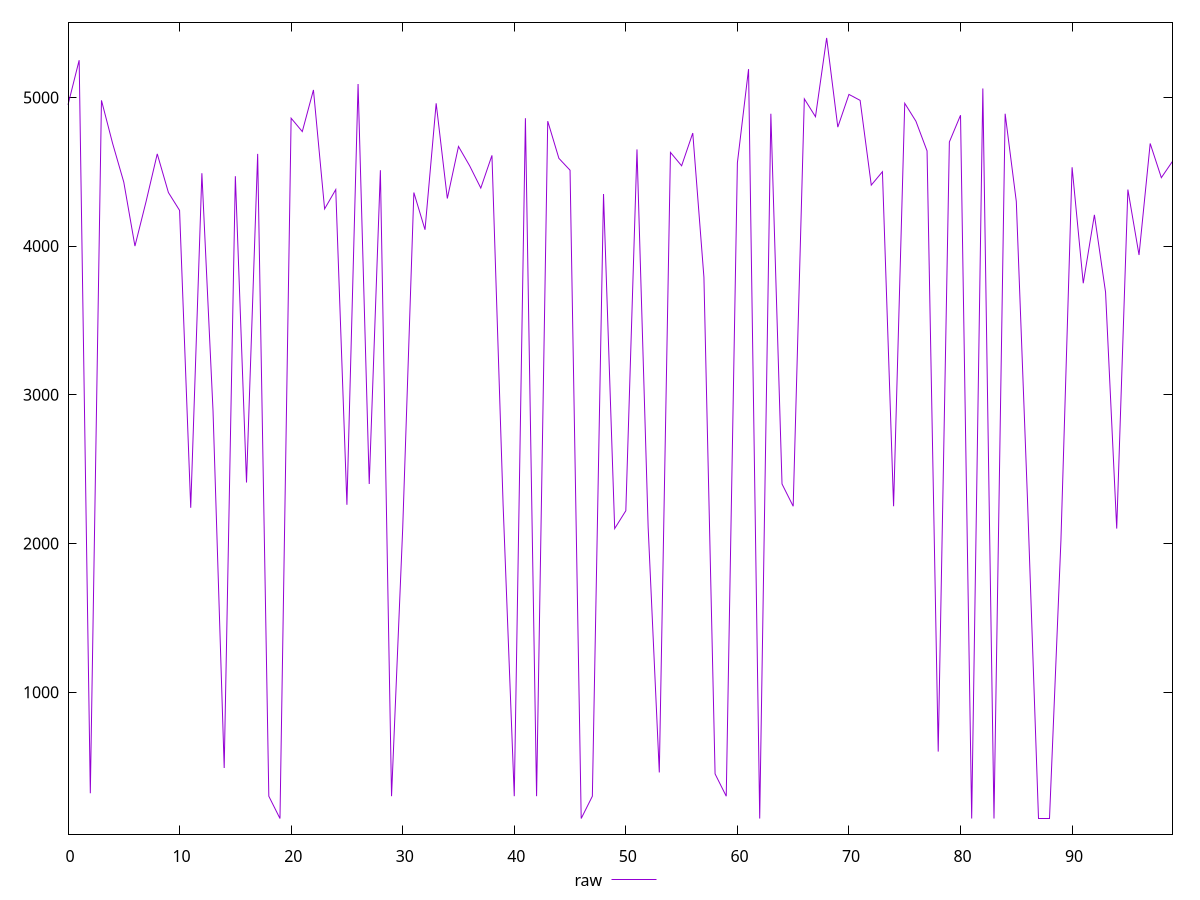 reset

$raw <<EOF
0 4950
1 5250
2 320
3 4980
4 4690
5 4430
6 4000
7 4300
8 4620
9 4360
10 4240
11 2240
12 4490
13 2890
14 490
15 4470
16 2410
17 4620
18 300
19 150
20 4860
21 4770
22 5050
23 4250
24 4380
25 2260
26 5090
27 2400
28 4510
29 300
30 2100
31 4360
32 4110
33 4960
34 4320
35 4670
36 4540
37 4390
38 4610
39 2260
40 300
41 4860
42 300
43 4840
44 4590
45 4510
46 150
47 300
48 4350
49 2100
50 2220
51 4650
52 2110
53 460
54 4630
55 4540
56 4760
57 3790
58 450
59 300
60 4560
61 5190
62 150
63 4890
64 2400
65 2250
66 4990
67 4870
68 5400
69 4800
70 5020
71 4980
72 4410
73 4500
74 2250
75 4960
76 4840
77 4640
78 600
79 4700
80 4880
81 150
82 5060
83 150
84 4890
85 4300
86 2300
87 150
88 150
89 2020
90 4530
91 3750
92 4210
93 3690
94 2100
95 4380
96 3940
97 4690
98 4460
99 4570
EOF

set key outside below
set xrange [0:99]
set yrange [45:5505]
set trange [45:5505]
set terminal svg size 640, 500 enhanced background rgb 'white'
set output "reports/report_00028_2021-02-24T12-49-42.674Z/uses-text-compression/samples/agenda/raw/values.svg"

plot $raw title "raw" with line

reset

